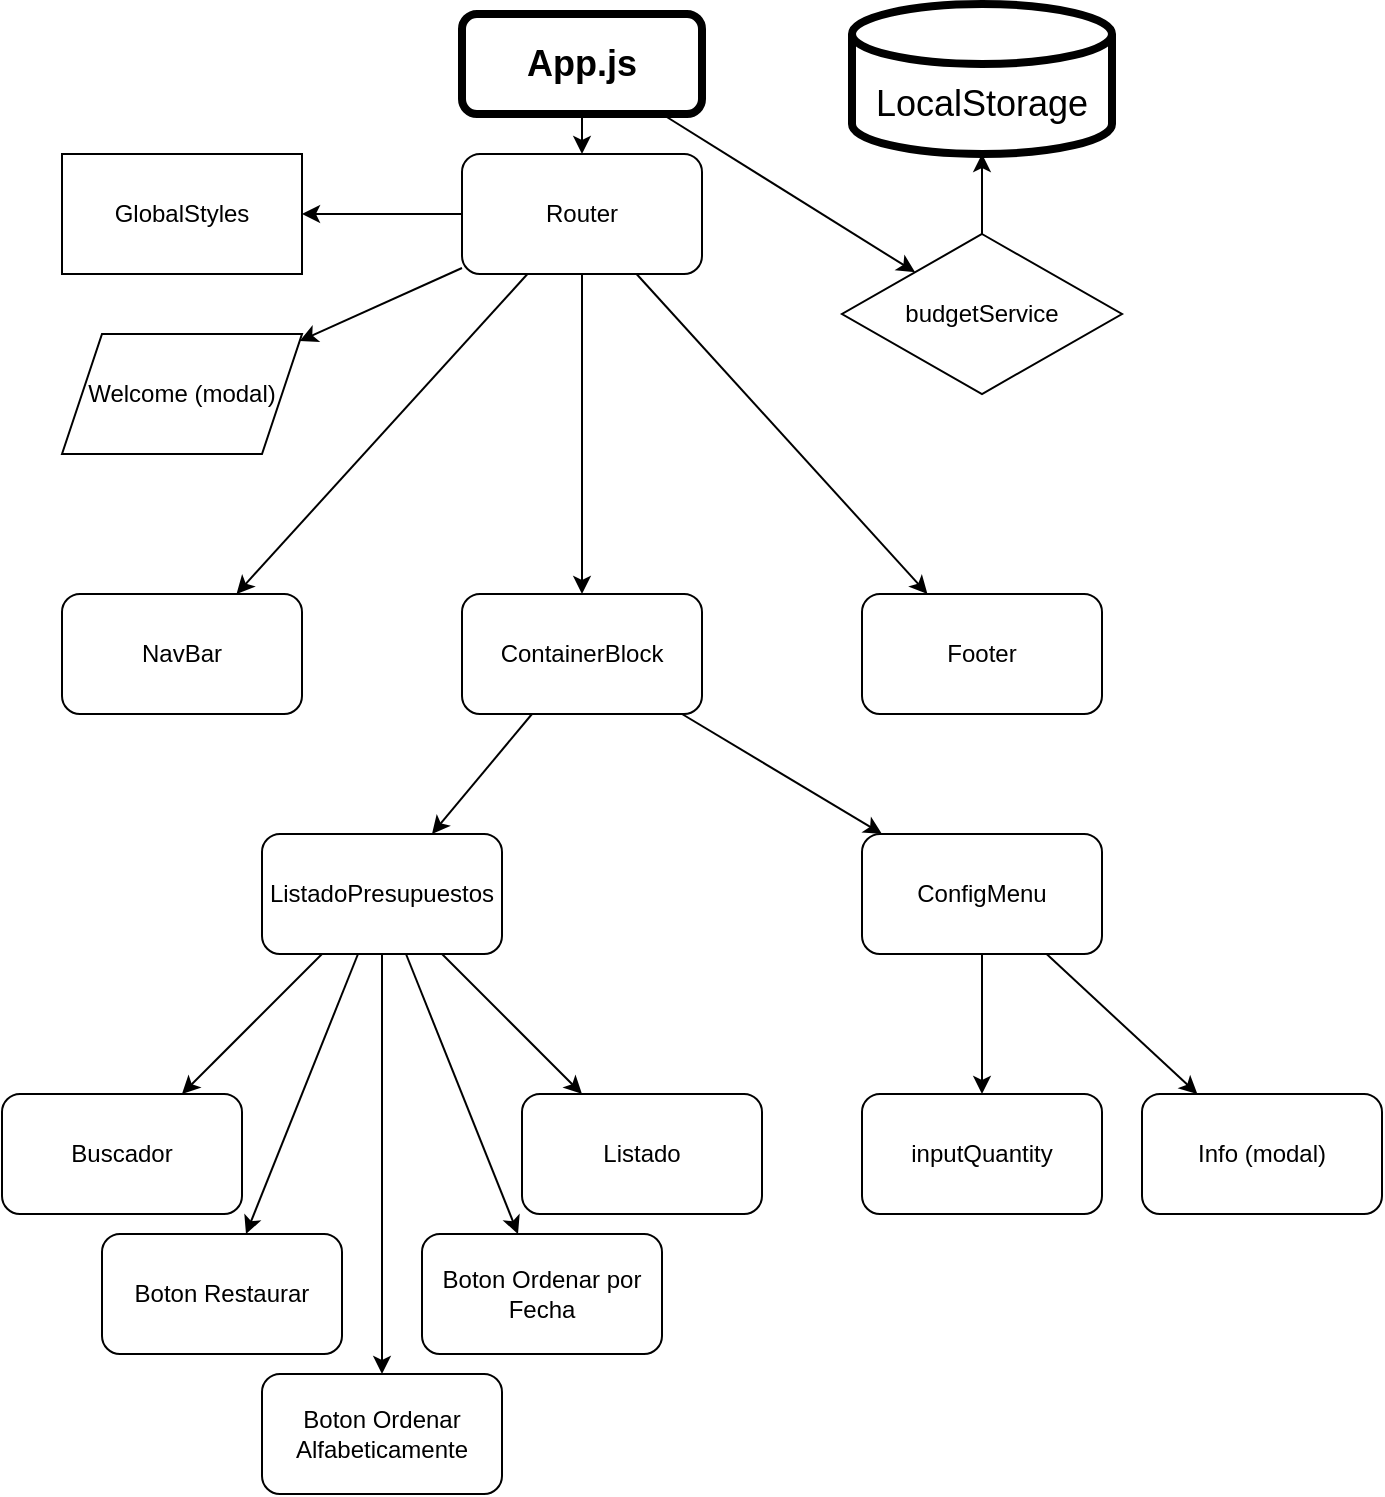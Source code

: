<mxfile>
    <diagram id="IaM6xi2lFnz8rFY7S34t" name="Page-1">
        <mxGraphModel dx="548" dy="716" grid="1" gridSize="10" guides="1" tooltips="1" connect="1" arrows="1" fold="1" page="1" pageScale="1" pageWidth="827" pageHeight="1169" math="0" shadow="0">
            <root>
                <mxCell id="0"/>
                <mxCell id="1" parent="0"/>
                <mxCell id="53" style="edgeStyle=none;html=1;" edge="1" parent="1" source="2" target="52">
                    <mxGeometry relative="1" as="geometry"/>
                </mxCell>
                <mxCell id="60" style="edgeStyle=none;html=1;" edge="1" parent="1" source="2" target="59">
                    <mxGeometry relative="1" as="geometry"/>
                </mxCell>
                <mxCell id="2" value="App.js" style="rounded=1;whiteSpace=wrap;html=1;strokeWidth=4;glass=0;shadow=0;sketch=0;perimeterSpacing=0;gradientColor=none;fontStyle=1;fontSize=18;" parent="1" vertex="1">
                    <mxGeometry x="280" y="30" width="120" height="50" as="geometry"/>
                </mxCell>
                <mxCell id="4" value="NavBar" style="rounded=1;whiteSpace=wrap;html=1;" parent="1" vertex="1">
                    <mxGeometry x="80" y="320" width="120" height="60" as="geometry"/>
                </mxCell>
                <mxCell id="19" value="" style="edgeStyle=none;html=1;" parent="1" source="5" target="18" edge="1">
                    <mxGeometry relative="1" as="geometry"/>
                </mxCell>
                <mxCell id="21" value="" style="edgeStyle=none;html=1;" parent="1" source="5" target="20" edge="1">
                    <mxGeometry relative="1" as="geometry"/>
                </mxCell>
                <mxCell id="5" value="ContainerBlock" style="rounded=1;whiteSpace=wrap;html=1;" parent="1" vertex="1">
                    <mxGeometry x="280" y="320" width="120" height="60" as="geometry"/>
                </mxCell>
                <mxCell id="6" value="Footer" style="rounded=1;whiteSpace=wrap;html=1;" parent="1" vertex="1">
                    <mxGeometry x="480" y="320" width="120" height="60" as="geometry"/>
                </mxCell>
                <mxCell id="11" value="Welcome (modal)" style="shape=parallelogram;perimeter=parallelogramPerimeter;whiteSpace=wrap;html=1;fixedSize=1;" parent="1" vertex="1">
                    <mxGeometry x="80" y="190" width="120" height="60" as="geometry"/>
                </mxCell>
                <mxCell id="15" value="GlobalStyles" style="whiteSpace=wrap;html=1;" parent="1" vertex="1">
                    <mxGeometry x="80" y="100" width="120" height="60" as="geometry"/>
                </mxCell>
                <mxCell id="28" value="" style="edgeStyle=none;html=1;fontSize=18;" parent="1" source="18" target="27" edge="1">
                    <mxGeometry relative="1" as="geometry"/>
                </mxCell>
                <mxCell id="31" value="" style="edgeStyle=none;html=1;fontSize=18;" parent="1" source="18" target="30" edge="1">
                    <mxGeometry relative="1" as="geometry"/>
                </mxCell>
                <mxCell id="44" style="edgeStyle=none;html=1;fontSize=18;" parent="1" source="18" target="40" edge="1">
                    <mxGeometry relative="1" as="geometry"/>
                </mxCell>
                <mxCell id="45" style="edgeStyle=none;html=1;fontSize=18;" parent="1" source="18" target="36" edge="1">
                    <mxGeometry relative="1" as="geometry"/>
                </mxCell>
                <mxCell id="46" style="edgeStyle=none;html=1;fontSize=18;" parent="1" source="18" target="38" edge="1">
                    <mxGeometry relative="1" as="geometry"/>
                </mxCell>
                <mxCell id="18" value="ListadoPresupuestos" style="whiteSpace=wrap;html=1;rounded=1;" parent="1" vertex="1">
                    <mxGeometry x="180" y="440" width="120" height="60" as="geometry"/>
                </mxCell>
                <mxCell id="35" value="" style="edgeStyle=none;html=1;fontSize=18;" parent="1" source="20" target="34" edge="1">
                    <mxGeometry relative="1" as="geometry"/>
                </mxCell>
                <mxCell id="49" value="" style="edgeStyle=none;html=1;" edge="1" parent="1" source="20" target="48">
                    <mxGeometry relative="1" as="geometry"/>
                </mxCell>
                <mxCell id="20" value="ConfigMenu" style="whiteSpace=wrap;html=1;rounded=1;" parent="1" vertex="1">
                    <mxGeometry x="480" y="440" width="120" height="60" as="geometry"/>
                </mxCell>
                <mxCell id="27" value="Buscador" style="whiteSpace=wrap;html=1;rounded=1;" parent="1" vertex="1">
                    <mxGeometry x="50" y="570" width="120" height="60" as="geometry"/>
                </mxCell>
                <mxCell id="30" value="Listado" style="whiteSpace=wrap;html=1;rounded=1;" parent="1" vertex="1">
                    <mxGeometry x="310" y="570" width="120" height="60" as="geometry"/>
                </mxCell>
                <mxCell id="32" value="LocalStorage" style="shape=cylinder3;whiteSpace=wrap;html=1;boundedLbl=1;backgroundOutline=1;size=15;rounded=1;shadow=0;glass=0;sketch=0;fontSize=18;strokeWidth=4;gradientColor=none;" parent="1" vertex="1">
                    <mxGeometry x="475" y="25" width="130" height="75" as="geometry"/>
                </mxCell>
                <mxCell id="34" value="inputQuantity" style="whiteSpace=wrap;html=1;rounded=1;" parent="1" vertex="1">
                    <mxGeometry x="480" y="570" width="120" height="60" as="geometry"/>
                </mxCell>
                <mxCell id="36" value="Boton Ordenar Alfabeticamente" style="whiteSpace=wrap;html=1;rounded=1;" parent="1" vertex="1">
                    <mxGeometry x="180" y="710" width="120" height="60" as="geometry"/>
                </mxCell>
                <mxCell id="38" value="Boton Ordenar por Fecha" style="whiteSpace=wrap;html=1;rounded=1;" parent="1" vertex="1">
                    <mxGeometry x="260" y="640" width="120" height="60" as="geometry"/>
                </mxCell>
                <mxCell id="40" value="Boton Restaurar" style="whiteSpace=wrap;html=1;rounded=1;" parent="1" vertex="1">
                    <mxGeometry x="100" y="640" width="120" height="60" as="geometry"/>
                </mxCell>
                <mxCell id="48" value="Info (modal)" style="whiteSpace=wrap;html=1;rounded=1;" vertex="1" parent="1">
                    <mxGeometry x="620" y="570" width="120" height="60" as="geometry"/>
                </mxCell>
                <mxCell id="54" style="edgeStyle=none;html=1;" edge="1" parent="1" source="52" target="11">
                    <mxGeometry relative="1" as="geometry"/>
                </mxCell>
                <mxCell id="55" style="edgeStyle=none;html=1;entryX=1;entryY=0.5;entryDx=0;entryDy=0;" edge="1" parent="1" source="52" target="15">
                    <mxGeometry relative="1" as="geometry"/>
                </mxCell>
                <mxCell id="56" style="edgeStyle=none;html=1;" edge="1" parent="1" source="52" target="4">
                    <mxGeometry relative="1" as="geometry"/>
                </mxCell>
                <mxCell id="57" style="edgeStyle=none;html=1;" edge="1" parent="1" source="52" target="5">
                    <mxGeometry relative="1" as="geometry"/>
                </mxCell>
                <mxCell id="58" style="edgeStyle=none;html=1;" edge="1" parent="1" source="52" target="6">
                    <mxGeometry relative="1" as="geometry"/>
                </mxCell>
                <mxCell id="52" value="Router" style="rounded=1;whiteSpace=wrap;html=1;" vertex="1" parent="1">
                    <mxGeometry x="280" y="100" width="120" height="60" as="geometry"/>
                </mxCell>
                <mxCell id="61" style="edgeStyle=none;html=1;" edge="1" parent="1" source="59" target="32">
                    <mxGeometry relative="1" as="geometry"/>
                </mxCell>
                <mxCell id="59" value="budgetService" style="rhombus;whiteSpace=wrap;html=1;" vertex="1" parent="1">
                    <mxGeometry x="470" y="140" width="140" height="80" as="geometry"/>
                </mxCell>
            </root>
        </mxGraphModel>
    </diagram>
</mxfile>